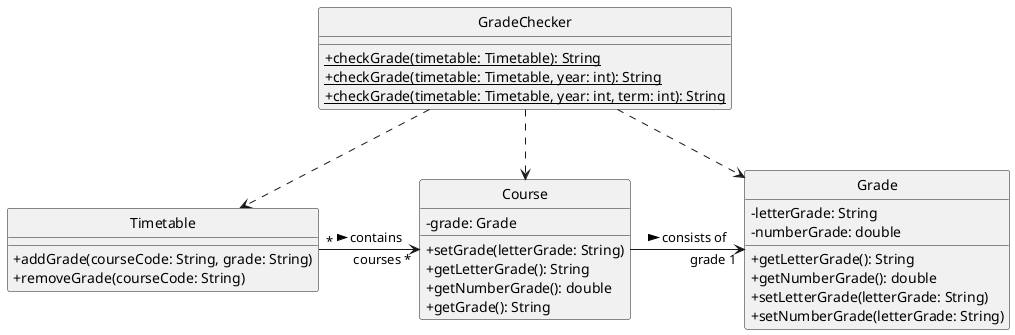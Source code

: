 @startuml
'https://plantuml.com/class-diagram
hide circle
skinparam classAttributeIconSize 0
class Timetable {
    +addGrade(courseCode: String, grade: String)
    +removeGrade(courseCode: String)
}

class Grade {
    -letterGrade: String
    -numberGrade: double
    +getLetterGrade(): String
    +getNumberGrade(): double
    +setLetterGrade(letterGrade: String)
    +setNumberGrade(letterGrade: String)
}

class Course {
    -grade: Grade
    +setGrade(letterGrade: String)
    +getLetterGrade(): String
    +getNumberGrade(): double
    +getGrade(): String
}

class GradeChecker {
    +{static} checkGrade(timetable: Timetable): String
    +{static} checkGrade(timetable: Timetable, year: int): String
    +{static} checkGrade(timetable: Timetable, year: int, term: int): String
}

Timetable "*" -> "courses *" Course : contains >
Course -> "grade 1" Grade : consists of >
GradeChecker ..> Timetable
GradeChecker ..> Course
GradeChecker ..> Grade

@enduml